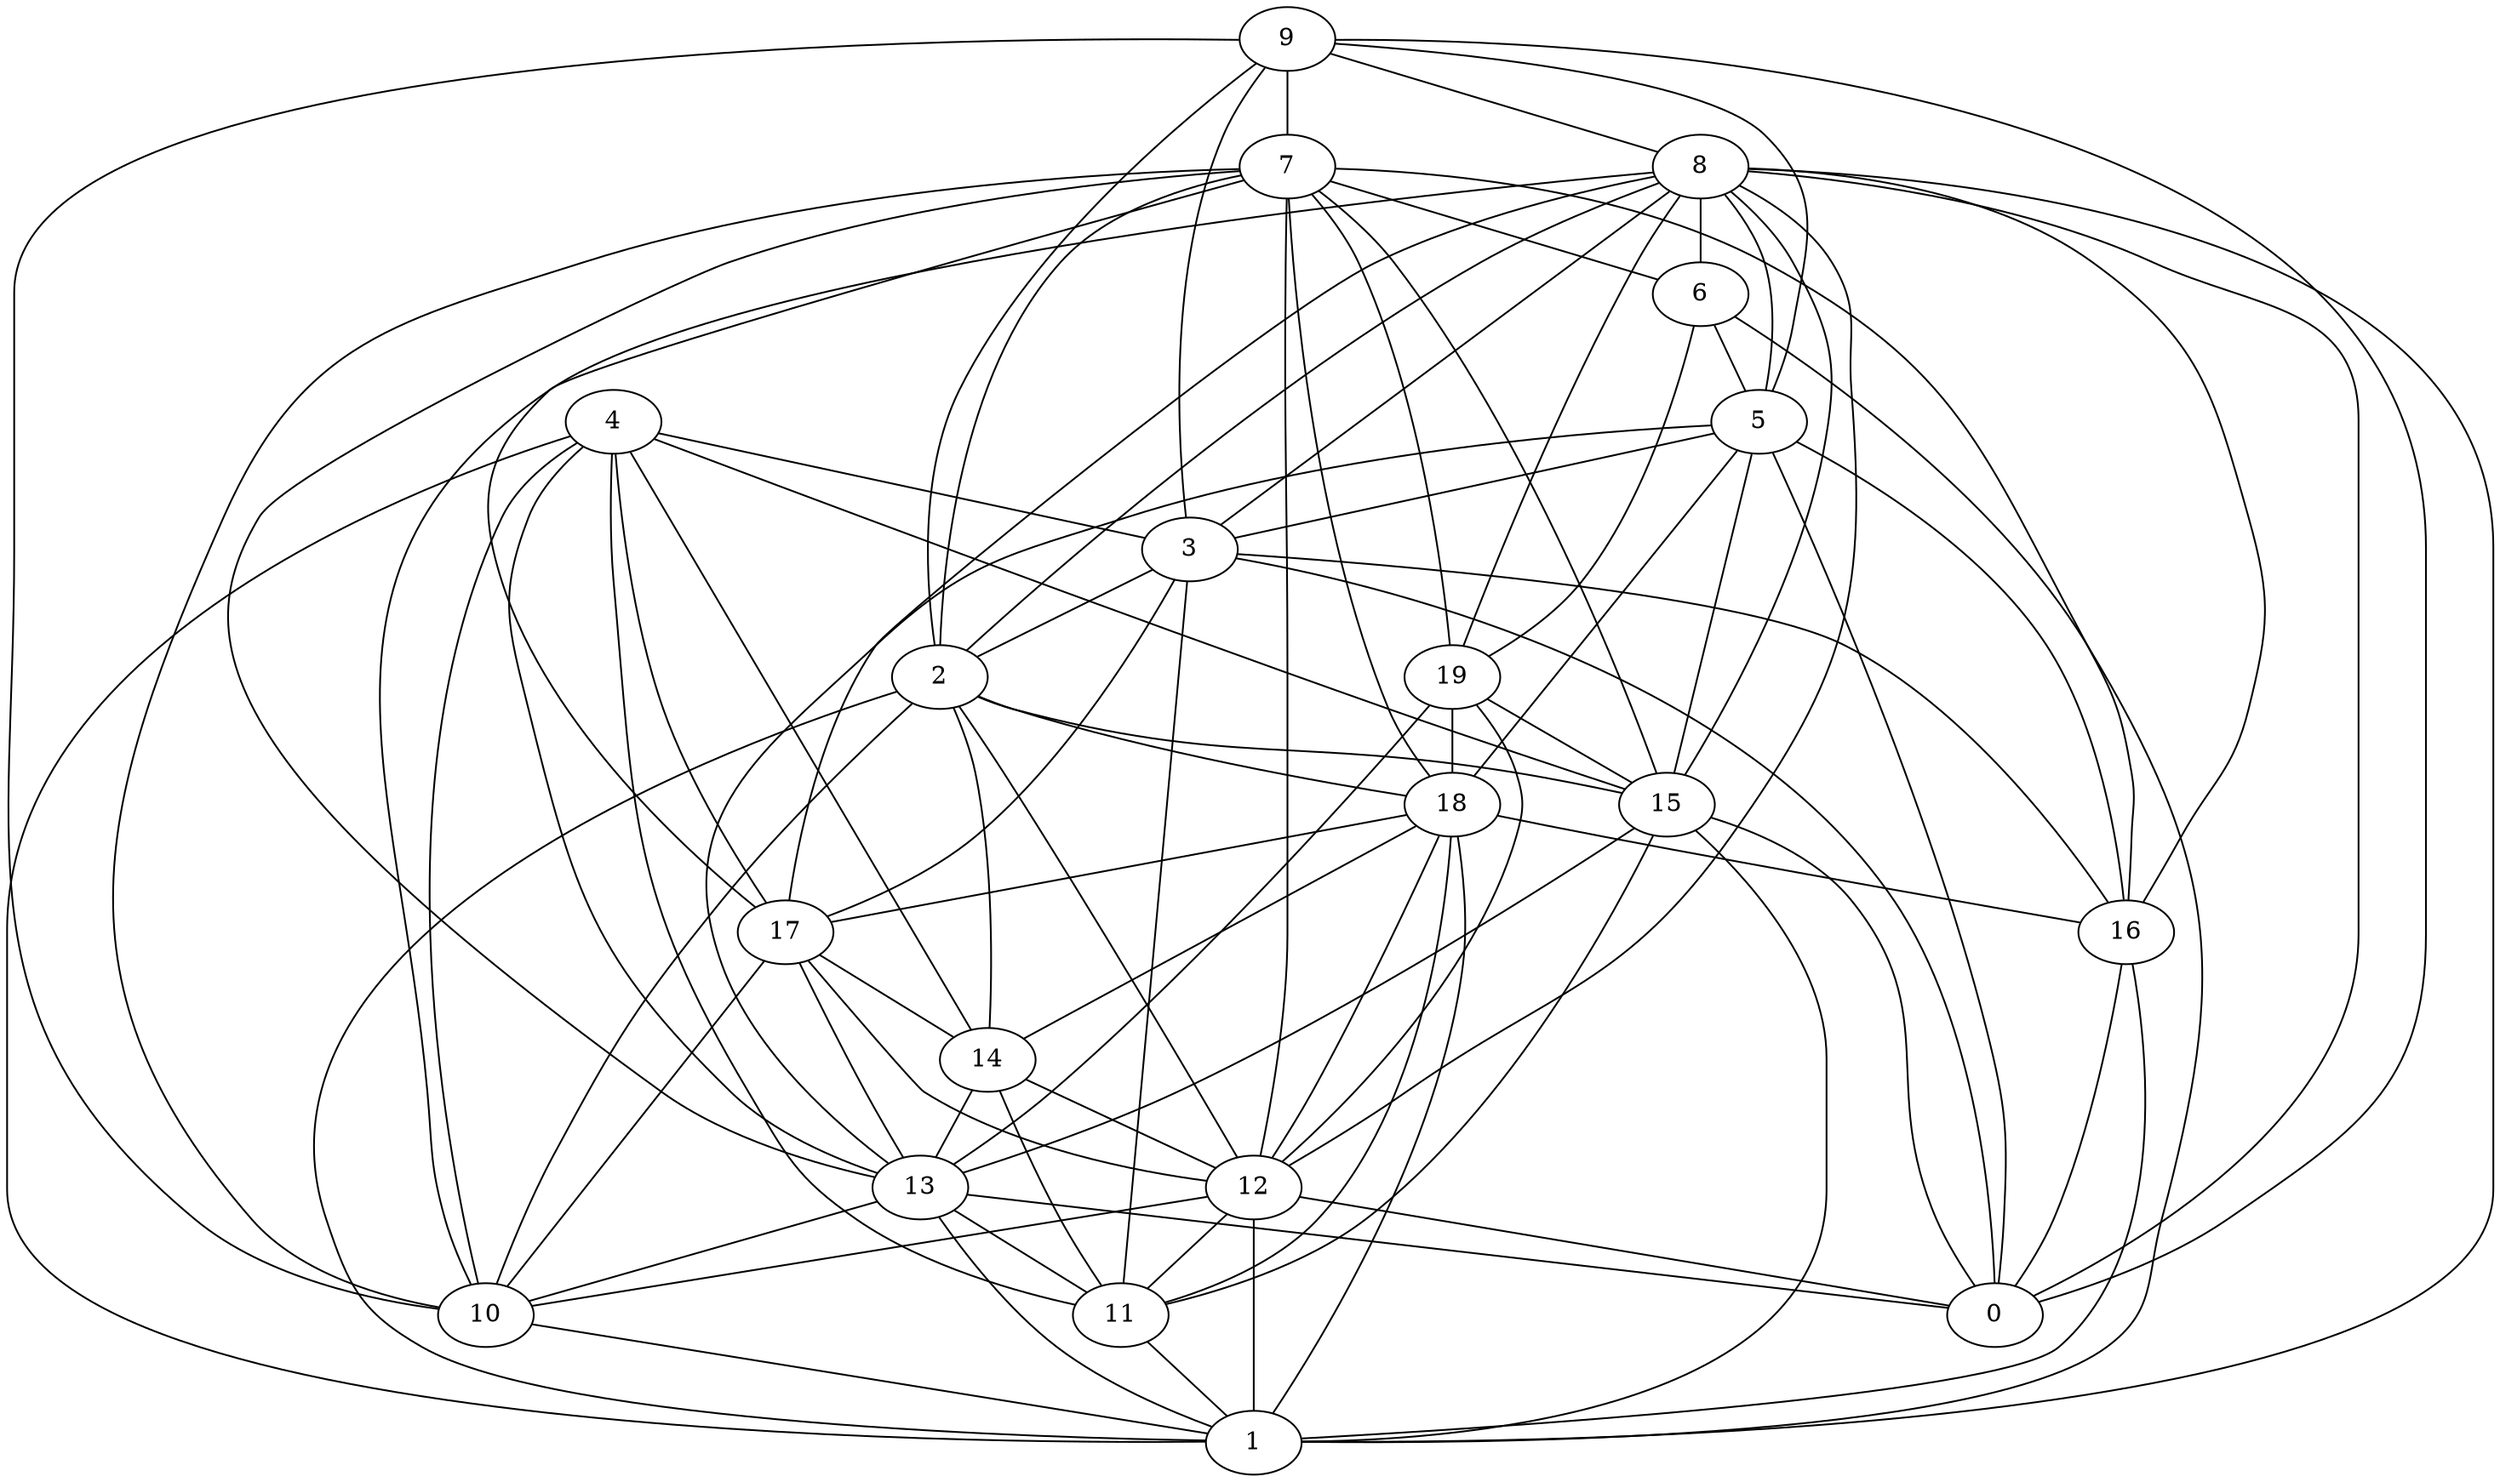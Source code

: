 digraph GG_graph {

subgraph G_graph {
edge [color = black]
"3" -> "0" [dir = none]
"3" -> "17" [dir = none]
"3" -> "16" [dir = none]
"5" -> "3" [dir = none]
"5" -> "15" [dir = none]
"5" -> "0" [dir = none]
"5" -> "16" [dir = none]
"18" -> "16" [dir = none]
"18" -> "11" [dir = none]
"18" -> "12" [dir = none]
"11" -> "1" [dir = none]
"2" -> "14" [dir = none]
"2" -> "12" [dir = none]
"2" -> "10" [dir = none]
"2" -> "1" [dir = none]
"2" -> "18" [dir = none]
"14" -> "13" [dir = none]
"17" -> "12" [dir = none]
"17" -> "14" [dir = none]
"7" -> "13" [dir = none]
"7" -> "19" [dir = none]
"7" -> "2" [dir = none]
"7" -> "15" [dir = none]
"7" -> "10" [dir = none]
"7" -> "12" [dir = none]
"7" -> "17" [dir = none]
"10" -> "1" [dir = none]
"13" -> "0" [dir = none]
"13" -> "1" [dir = none]
"15" -> "1" [dir = none]
"15" -> "13" [dir = none]
"12" -> "10" [dir = none]
"12" -> "0" [dir = none]
"12" -> "1" [dir = none]
"12" -> "11" [dir = none]
"4" -> "11" [dir = none]
"4" -> "17" [dir = none]
"4" -> "13" [dir = none]
"4" -> "15" [dir = none]
"4" -> "10" [dir = none]
"4" -> "3" [dir = none]
"9" -> "5" [dir = none]
"9" -> "8" [dir = none]
"9" -> "0" [dir = none]
"9" -> "7" [dir = none]
"9" -> "2" [dir = none]
"8" -> "6" [dir = none]
"8" -> "16" [dir = none]
"8" -> "0" [dir = none]
"8" -> "15" [dir = none]
"8" -> "17" [dir = none]
"8" -> "2" [dir = none]
"8" -> "19" [dir = none]
"6" -> "1" [dir = none]
"6" -> "19" [dir = none]
"19" -> "12" [dir = none]
"19" -> "15" [dir = none]
"5" -> "18" [dir = none]
"14" -> "11" [dir = none]
"8" -> "12" [dir = none]
"4" -> "1" [dir = none]
"9" -> "3" [dir = none]
"3" -> "11" [dir = none]
"7" -> "16" [dir = none]
"18" -> "14" [dir = none]
"19" -> "18" [dir = none]
"18" -> "17" [dir = none]
"3" -> "2" [dir = none]
"19" -> "13" [dir = none]
"8" -> "1" [dir = none]
"13" -> "10" [dir = none]
"8" -> "5" [dir = none]
"7" -> "6" [dir = none]
"17" -> "10" [dir = none]
"16" -> "1" [dir = none]
"2" -> "15" [dir = none]
"16" -> "0" [dir = none]
"6" -> "5" [dir = none]
"5" -> "13" [dir = none]
"4" -> "14" [dir = none]
"14" -> "12" [dir = none]
"8" -> "10" [dir = none]
"8" -> "3" [dir = none]
"15" -> "0" [dir = none]
"15" -> "11" [dir = none]
"7" -> "18" [dir = none]
"9" -> "10" [dir = none]
"17" -> "13" [dir = none]
"13" -> "11" [dir = none]
"18" -> "1" [dir = none]
}

}
